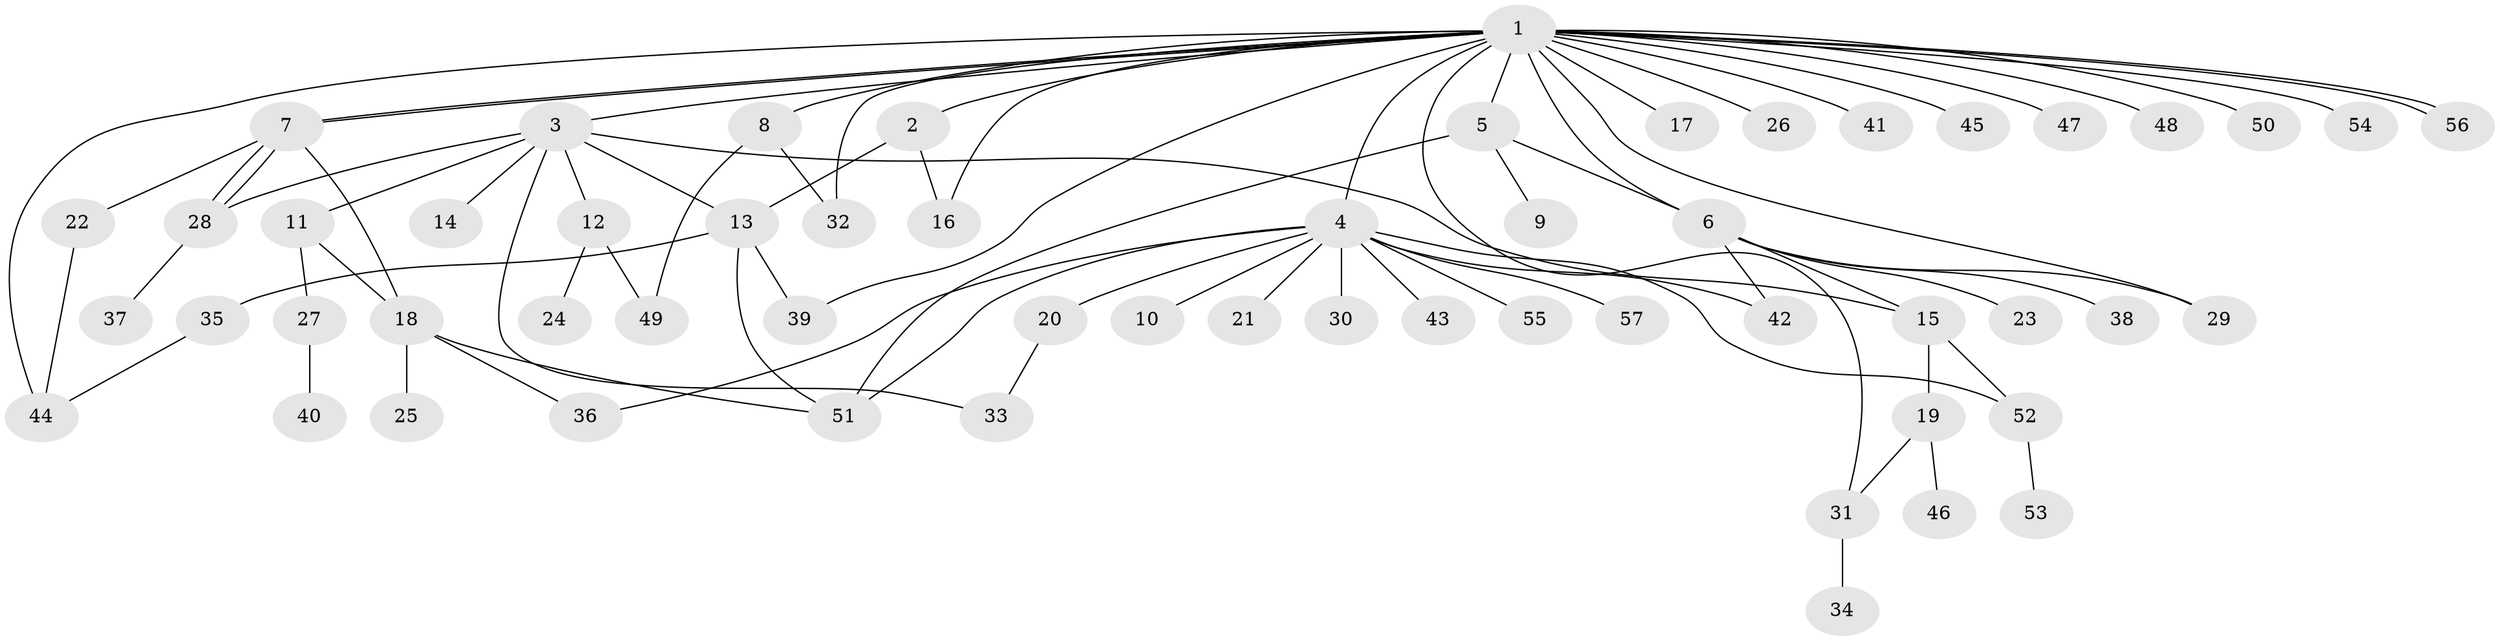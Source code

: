 // coarse degree distribution, {1: 0.6666666666666666, 4: 0.02564102564102564, 2: 0.1794871794871795, 5: 0.02564102564102564, 3: 0.05128205128205128, 16: 0.02564102564102564, 17: 0.02564102564102564}
// Generated by graph-tools (version 1.1) at 2025/51/03/04/25 21:51:07]
// undirected, 57 vertices, 79 edges
graph export_dot {
graph [start="1"]
  node [color=gray90,style=filled];
  1;
  2;
  3;
  4;
  5;
  6;
  7;
  8;
  9;
  10;
  11;
  12;
  13;
  14;
  15;
  16;
  17;
  18;
  19;
  20;
  21;
  22;
  23;
  24;
  25;
  26;
  27;
  28;
  29;
  30;
  31;
  32;
  33;
  34;
  35;
  36;
  37;
  38;
  39;
  40;
  41;
  42;
  43;
  44;
  45;
  46;
  47;
  48;
  49;
  50;
  51;
  52;
  53;
  54;
  55;
  56;
  57;
  1 -- 2;
  1 -- 3;
  1 -- 4;
  1 -- 5;
  1 -- 6;
  1 -- 7;
  1 -- 7;
  1 -- 8;
  1 -- 16;
  1 -- 17;
  1 -- 26;
  1 -- 29;
  1 -- 31;
  1 -- 32;
  1 -- 39;
  1 -- 41;
  1 -- 44;
  1 -- 45;
  1 -- 47;
  1 -- 48;
  1 -- 50;
  1 -- 54;
  1 -- 56;
  1 -- 56;
  2 -- 13;
  2 -- 16;
  3 -- 11;
  3 -- 12;
  3 -- 13;
  3 -- 14;
  3 -- 15;
  3 -- 28;
  3 -- 33;
  4 -- 10;
  4 -- 20;
  4 -- 21;
  4 -- 30;
  4 -- 36;
  4 -- 42;
  4 -- 43;
  4 -- 51;
  4 -- 52;
  4 -- 55;
  4 -- 57;
  5 -- 6;
  5 -- 9;
  5 -- 51;
  6 -- 15;
  6 -- 23;
  6 -- 29;
  6 -- 38;
  6 -- 42;
  7 -- 18;
  7 -- 22;
  7 -- 28;
  7 -- 28;
  8 -- 32;
  8 -- 49;
  11 -- 18;
  11 -- 27;
  12 -- 24;
  12 -- 49;
  13 -- 35;
  13 -- 39;
  13 -- 51;
  15 -- 19;
  15 -- 52;
  18 -- 25;
  18 -- 36;
  18 -- 51;
  19 -- 31;
  19 -- 46;
  20 -- 33;
  22 -- 44;
  27 -- 40;
  28 -- 37;
  31 -- 34;
  35 -- 44;
  52 -- 53;
}
